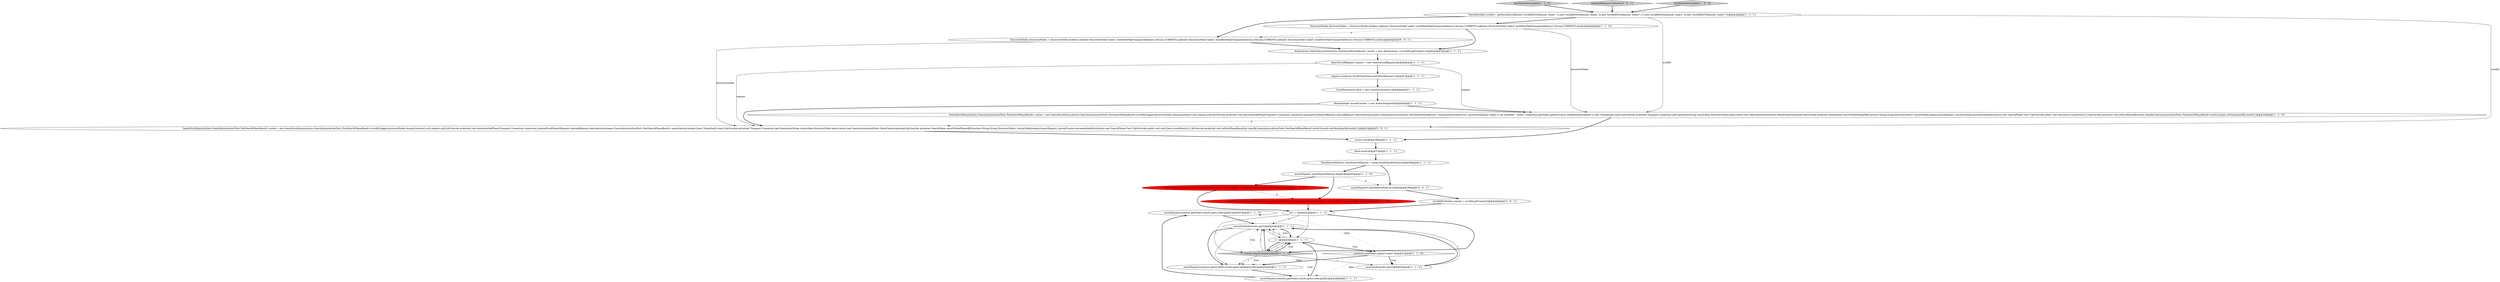 digraph {
2 [style = filled, label = "assertEquals(context(i(.getNode(),results.get(i).node.getId())@@@57@@@['1', '1', '0']", fillcolor = white, shape = ellipse image = "AAA0AAABBB1BBB"];
17 [style = filled, label = "ShardSearchFailure(( shardSearchFailures = action.buildShardFailures()@@@38@@@['1', '1', '1']", fillcolor = white, shape = ellipse image = "AAA0AAABBB1BBB"];
4 [style = filled, label = "i++@@@43@@@['1', '1', '1']", fillcolor = white, shape = ellipse image = "AAA0AAABBB1BBB"];
27 [style = filled, label = "ScrollIdForNode(( context = scrollId.getContext()@@@40@@@['0', '0', '1']", fillcolor = white, shape = ellipse image = "AAA0AAABBB3BBB"];
25 [style = filled, label = "assertEquals(0,shardSearchFailures.length)@@@39@@@['0', '0', '1']", fillcolor = white, shape = ellipse image = "AAA0AAABBB3BBB"];
14 [style = filled, label = "CountDownLatch latch = new CountDownLatch(1)@@@8@@@['1', '1', '1']", fillcolor = white, shape = ellipse image = "AAA0AAABBB1BBB"];
22 [style = filled, label = "AtomicArray<SearchAsyncActionTests.TestSearchPhaseResult> results = new AtomicArray<>(scrollId.getContext().length)@@@5@@@['1', '1', '1']", fillcolor = white, shape = ellipse image = "AAA0AAABBB1BBB"];
16 [style = filled, label = "assertEquals(1,shardSearchFailures.length)@@@45@@@['1', '1', '0']", fillcolor = white, shape = ellipse image = "AAA0AAABBB1BBB"];
13 [style = filled, label = "assertEquals(\"IllegalStateException(node (node2( is not available(\",shardSearchFailures(0(.reason())@@@46@@@['1', '0', '0']", fillcolor = red, shape = ellipse image = "AAA1AAABBB1BBB"];
26 [style = filled, label = "DiscoveryNodes discoveryNodes = DiscoveryNodes.builder().add(new DiscoveryNode(\"node1\",buildNewFakeTransportAddress(),Version.CURRENT)).add(new DiscoveryNode(\"node2\",buildNewFakeTransportAddress(),Version.CURRENT)).add(new DiscoveryNode(\"node3\",buildNewFakeTransportAddress(),Version.CURRENT)).build()@@@4@@@['0', '0', '1']", fillcolor = white, shape = ellipse image = "AAA0AAABBB3BBB"];
29 [style = filled, label = "SearchScrollAsyncAction<SearchAsyncActionTests.TestSearchPhaseResult> action = new SearchScrollAsyncAction<SearchAsyncActionTests.TestSearchPhaseResult>(scrollId,logger,discoveryNodes,dummyListener(),null,request,null){@Override protected void executeInitialPhase(Transport.Connection connection,InternalScrollSearchRequest internalRequest,SearchActionListener<SearchAsyncActionTests.TestSearchPhaseResult> searchActionListener){new Thread(null).start()}@Override protected Transport.Connection getConnection(String clusterAlias,DiscoveryNode node){return new SearchAsyncActionTests.MockConnection(node)}@Override protected SearchPhase moveToNextPhase(BiFunction<String,String,DiscoveryNode> clusterNodeLookup){assertEquals(1,movedCounter.incrementAndGet())return new SearchPhase(\"test\"){@Override public void run(){latch.countDown()}}}@Override protected void onFirstPhaseResult(int shardId,SearchAsyncActionTests.TestSearchPhaseResult result){results.setOnce(shardId,result)}}@@@10@@@['0', '0', '1']", fillcolor = white, shape = ellipse image = "AAA0AAABBB3BBB"];
24 [style = filled, label = "testNodeNotAvailable['0', '1', '0']", fillcolor = lightgray, shape = diamond image = "AAA0AAABBB2BBB"];
5 [style = filled, label = "request.scroll(new Scroll(TimeValue.timeValueMinutes(1)))@@@7@@@['1', '1', '1']", fillcolor = white, shape = ellipse image = "AAA0AAABBB1BBB"];
3 [style = filled, label = "DiscoveryNodes discoveryNodes = DiscoveryNodes.builder().add(new DiscoveryNode(\"node1\",buildNewFakeTransportAddress(),Version.CURRENT)).add(new DiscoveryNode(\"node3\",buildNewFakeTransportAddress(),Version.CURRENT)).build()@@@4@@@['1', '1', '0']", fillcolor = white, shape = ellipse image = "AAA0AAABBB1BBB"];
12 [style = filled, label = "assertNotNull(results.get(i))@@@44@@@['1', '1', '1']", fillcolor = white, shape = ellipse image = "AAA0AAABBB1BBB"];
7 [style = filled, label = "assertNull(results.get(i))@@@52@@@['1', '1', '0']", fillcolor = white, shape = ellipse image = "AAA0AAABBB1BBB"];
10 [style = filled, label = "context(i(.getNode().equals(\"node2\")@@@51@@@['1', '1', '0']", fillcolor = white, shape = diamond image = "AAA0AAABBB1BBB"];
0 [style = filled, label = "assertEquals(context(i(.getNode(),results.get(i).node.getId())@@@46@@@['1', '1', '1']", fillcolor = white, shape = ellipse image = "AAA0AAABBB1BBB"];
19 [style = filled, label = "latch.await()@@@37@@@['1', '1', '1']", fillcolor = white, shape = ellipse image = "AAA0AAABBB1BBB"];
8 [style = filled, label = "int i = 0@@@41@@@['1', '1', '1']", fillcolor = white, shape = ellipse image = "AAA0AAABBB1BBB"];
11 [style = filled, label = "SearchScrollRequest request = new SearchScrollRequest()@@@6@@@['1', '1', '1']", fillcolor = white, shape = ellipse image = "AAA0AAABBB1BBB"];
1 [style = filled, label = "ParsedScrollId scrollId = getParsedScrollId(new ScrollIdForNode(null,\"node1\",1),new ScrollIdForNode(null,\"node2\",2),new ScrollIdForNode(null,\"node3\",17),new ScrollIdForNode(null,\"node1\",0),new ScrollIdForNode(null,\"node3\",0))@@@3@@@['1', '1', '1']", fillcolor = white, shape = ellipse image = "AAA0AAABBB1BBB"];
20 [style = filled, label = "SearchScrollAsyncAction<SearchAsyncActionTests.TestSearchPhaseResult> action = new SearchScrollAsyncAction<SearchAsyncActionTests.TestSearchPhaseResult>(scrollId,logger,discoveryNodes,dummyListener(),null,request,null){@Override protected void executeInitialPhase(Transport.Connection connection,InternalScrollSearchRequest internalRequest,SearchActionListener<SearchAsyncActionTests.TestSearchPhaseResult> searchActionListener){try {assertNotEquals(\"node2 is not available\",\"node2\",connection.getNode().getId())}catch (NullPointerException e) new Thread(null).start()}@Override protected Transport.Connection getConnection(String clusterAlias,DiscoveryNode node){return new SearchAsyncActionTests.MockConnection(node)}@Override protected SearchPhase moveToNextPhase(BiFunction<String,String,DiscoveryNode> clusterNodeLookup){assertEquals(1,movedCounter.incrementAndGet())return new SearchPhase(\"test\"){@Override public void run(){latch.countDown()}}}@Override protected void onFirstPhaseResult(int shardId,SearchAsyncActionTests.TestSearchPhaseResult result){results.setOnce(shardId,result)}}@@@10@@@['1', '1', '0']", fillcolor = white, shape = ellipse image = "AAA0AAABBB1BBB"];
28 [style = filled, label = "testSendRequestsToNodes['0', '0', '1']", fillcolor = lightgray, shape = diamond image = "AAA0AAABBB3BBB"];
23 [style = filled, label = "assertThat(shardSearchFailures(0(.reason(),startsWith(\"java.lang.IllegalStateException: node (node2( is not available\"))@@@46@@@['0', '1', '0']", fillcolor = red, shape = ellipse image = "AAA1AAABBB2BBB"];
9 [style = filled, label = "testNodeNotAvailable['1', '0', '0']", fillcolor = lightgray, shape = diamond image = "AAA0AAABBB1BBB"];
18 [style = filled, label = "AtomicInteger movedCounter = new AtomicInteger(0)@@@9@@@['1', '1', '1']", fillcolor = white, shape = ellipse image = "AAA0AAABBB1BBB"];
6 [style = filled, label = "i < results.length()@@@42@@@['1', '1', '1']", fillcolor = lightgray, shape = diamond image = "AAA0AAABBB1BBB"];
21 [style = filled, label = "action.run()@@@36@@@['1', '1', '1']", fillcolor = white, shape = ellipse image = "AAA0AAABBB1BBB"];
15 [style = filled, label = "assertEquals(context(i(.getScrollId(),results.get(i).getRequestId())@@@45@@@['1', '1', '1']", fillcolor = white, shape = ellipse image = "AAA0AAABBB1BBB"];
4->10 [style = bold, label=""];
17->25 [style = bold, label=""];
4->12 [style = solid, label="i"];
16->13 [style = bold, label=""];
6->4 [style = solid, label="i"];
10->15 [style = bold, label=""];
26->29 [style = solid, label="discoveryNodes"];
21->19 [style = bold, label=""];
11->29 [style = solid, label="request"];
3->26 [style = dashed, label="0"];
7->12 [style = bold, label=""];
4->6 [style = bold, label=""];
4->10 [style = dotted, label="true"];
16->25 [style = dashed, label="0"];
12->15 [style = solid, label="i"];
3->20 [style = solid, label="discoveryNodes"];
0->2 [style = bold, label=""];
12->15 [style = bold, label=""];
1->3 [style = bold, label=""];
10->2 [style = dotted, label="false"];
8->6 [style = bold, label=""];
28->1 [style = bold, label=""];
19->17 [style = bold, label=""];
16->23 [style = bold, label=""];
5->14 [style = bold, label=""];
6->7 [style = solid, label="i"];
23->8 [style = bold, label=""];
1->26 [style = bold, label=""];
3->22 [style = bold, label=""];
13->23 [style = dashed, label="0"];
10->7 [style = bold, label=""];
11->20 [style = solid, label="request"];
29->21 [style = bold, label=""];
20->29 [style = dashed, label="0"];
2->12 [style = bold, label=""];
26->22 [style = bold, label=""];
10->15 [style = dotted, label="false"];
1->29 [style = solid, label="scrollId"];
4->6 [style = solid, label="i"];
20->21 [style = bold, label=""];
25->27 [style = bold, label=""];
6->4 [style = bold, label=""];
11->5 [style = bold, label=""];
18->20 [style = bold, label=""];
18->29 [style = bold, label=""];
6->4 [style = dotted, label="true"];
12->4 [style = bold, label=""];
0->4 [style = bold, label=""];
1->20 [style = solid, label="scrollId"];
15->0 [style = bold, label=""];
12->4 [style = solid, label="i"];
10->0 [style = dotted, label="false"];
10->7 [style = dotted, label="true"];
14->18 [style = bold, label=""];
6->15 [style = solid, label="i"];
6->12 [style = dotted, label="true"];
6->0 [style = dotted, label="true"];
24->1 [style = bold, label=""];
6->12 [style = solid, label="i"];
13->8 [style = bold, label=""];
9->1 [style = bold, label=""];
4->12 [style = dotted, label="true"];
8->12 [style = solid, label="i"];
12->7 [style = solid, label="i"];
27->8 [style = bold, label=""];
22->11 [style = bold, label=""];
8->6 [style = solid, label="i"];
8->4 [style = solid, label="i"];
17->16 [style = bold, label=""];
6->15 [style = dotted, label="true"];
6->12 [style = bold, label=""];
}
